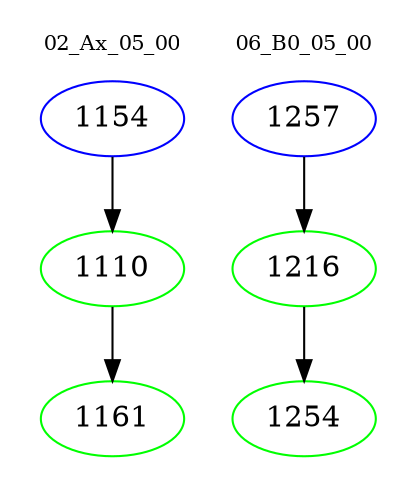 digraph{
subgraph cluster_0 {
color = white
label = "02_Ax_05_00";
fontsize=10;
T0_1154 [label="1154", color="blue"]
T0_1154 -> T0_1110 [color="black"]
T0_1110 [label="1110", color="green"]
T0_1110 -> T0_1161 [color="black"]
T0_1161 [label="1161", color="green"]
}
subgraph cluster_1 {
color = white
label = "06_B0_05_00";
fontsize=10;
T1_1257 [label="1257", color="blue"]
T1_1257 -> T1_1216 [color="black"]
T1_1216 [label="1216", color="green"]
T1_1216 -> T1_1254 [color="black"]
T1_1254 [label="1254", color="green"]
}
}
